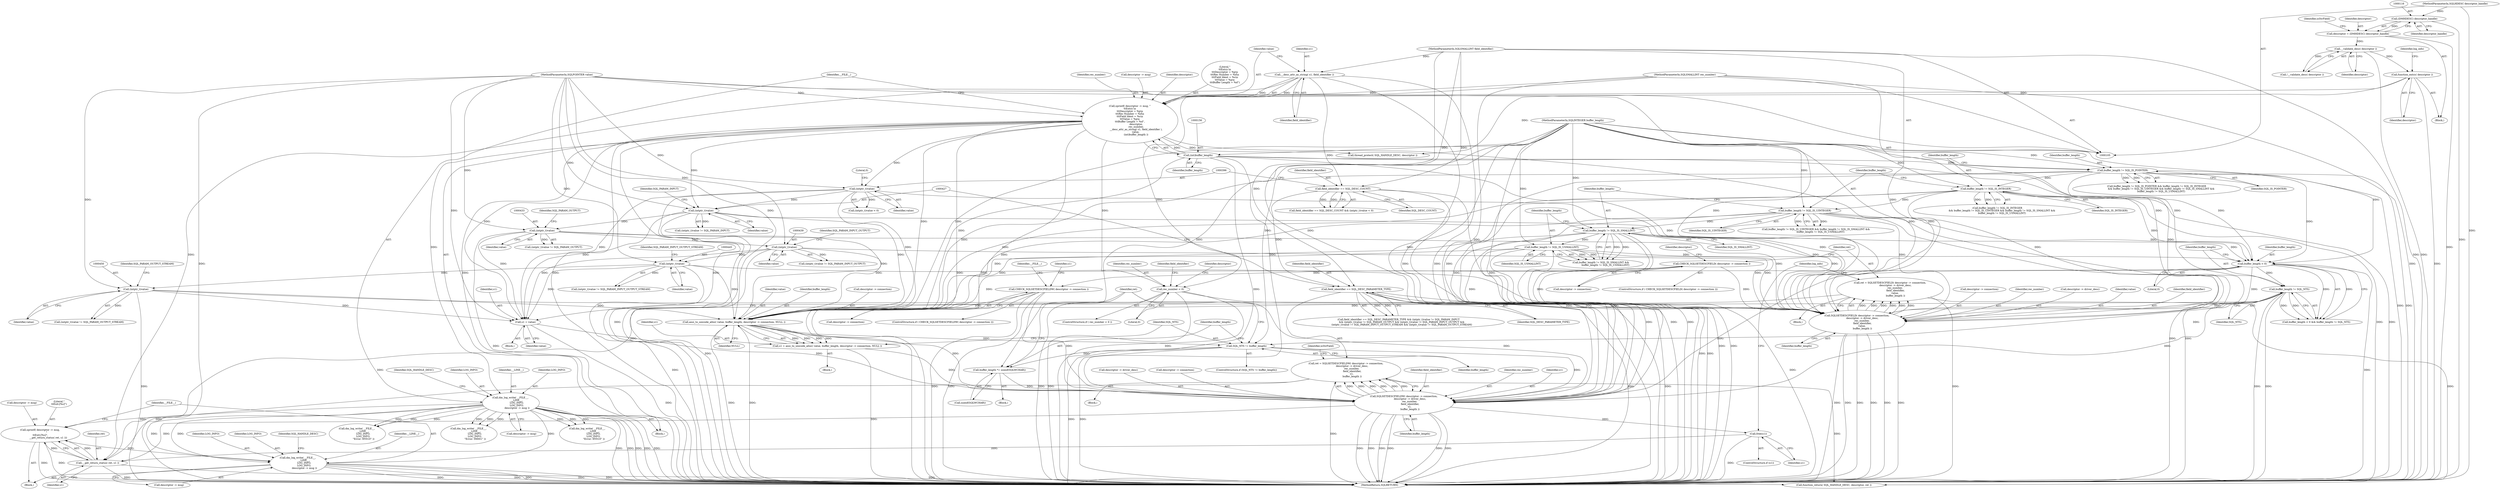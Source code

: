 digraph "0_unixODBC_45ef78e037f578b15fc58938a3a3251655e71d6f#diff-d52750c7ba4e594410438569d8e2963aL24@API" {
"1000589" [label="(Call,dm_log_write( __FILE__, \n                __LINE__, \n                LOG_INFO, \n                LOG_INFO, \n                descriptor -> msg ))"];
"1000158" [label="(Call,dm_log_write( __FILE__, \n                __LINE__, \n                LOG_INFO, \n                LOG_INFO, \n                descriptor -> msg ))"];
"1000144" [label="(Call,sprintf( descriptor -> msg, \"\n\t\tEntry:\\n\n\t\t\tDescriptor = %p\\n\n\t\t\tRec Number = %d\\n\n\t\t\tField Ident = %s\\n\n\t\t\tValue = %p\\n\n\t\t\tBuffer Length = %d\",\n                descriptor,\n                rec_number,\n                __desc_attr_as_string( s1, field_identifier ),\n                value, \n                (int)buffer_length ))"];
"1000137" [label="(Call,function_entry( descriptor ))"];
"1000126" [label="(Call,__validate_desc( descriptor ))"];
"1000113" [label="(Call,descriptor = (DMHDESC) descriptor_handle)"];
"1000115" [label="(Call,(DMHDESC) descriptor_handle)"];
"1000106" [label="(MethodParameterIn,SQLHDESC descriptor_handle)"];
"1000107" [label="(MethodParameterIn,SQLSMALLINT rec_number)"];
"1000151" [label="(Call,__desc_attr_as_string( s1, field_identifier ))"];
"1000108" [label="(MethodParameterIn,SQLSMALLINT field_identifier)"];
"1000109" [label="(MethodParameterIn,SQLPOINTER value)"];
"1000155" [label="(Call,(int)buffer_length)"];
"1000110" [label="(MethodParameterIn,SQLINTEGER buffer_length)"];
"1000581" [label="(Call,sprintf( descriptor -> msg, \n                \"\n\t\tExit:[%s]\",\n                    __get_return_status( ret, s1 )))"];
"1000586" [label="(Call,__get_return_status( ret, s1 ))"];
"1000529" [label="(Call,ret = SQLSETDESCFIELDW( descriptor -> connection,\n                descriptor -> driver_desc,\n                rec_number, \n                field_identifier,\n                s1, \n                buffer_length ))"];
"1000531" [label="(Call,SQLSETDESCFIELDW( descriptor -> connection,\n                descriptor -> driver_desc,\n                rec_number, \n                field_identifier,\n                s1, \n                buffer_length ))"];
"1000508" [label="(Call,ansi_to_unicode_alloc( value, buffer_length, descriptor -> connection, NULL ))"];
"1000426" [label="(Call,(intptr_t)value)"];
"1000395" [label="(Call,(intptr_t)value)"];
"1000438" [label="(Call,(intptr_t)value)"];
"1000432" [label="(Call,(intptr_t)value)"];
"1000444" [label="(Call,(intptr_t)value)"];
"1000449" [label="(Call,(intptr_t)value)"];
"1000356" [label="(Call,buffer_length != SQL_IS_USMALLINT)"];
"1000353" [label="(Call,buffer_length != SQL_IS_SMALLINT)"];
"1000349" [label="(Call,buffer_length != SQL_IS_UINTEGER)"];
"1000345" [label="(Call,buffer_length != SQL_IS_INTEGER)"];
"1000341" [label="(Call,buffer_length != SQL_IS_POINTER)"];
"1000363" [label="(Call,buffer_length < 0)"];
"1000366" [label="(Call,buffer_length != SQL_NTS)"];
"1000494" [label="(Call,CHECK_SQLSETDESCFIELDW( descriptor -> connection ))"];
"1000474" [label="(Call,CHECK_SQLSETDESCFIELD( descriptor -> connection ))"];
"1000262" [label="(Call,rec_number < 0)"];
"1000421" [label="(Call,field_identifier == SQL_DESC_PARAMETER_TYPE)"];
"1000391" [label="(Call,field_identifier == SQL_DESC_COUNT)"];
"1000506" [label="(Call,s1 = ansi_to_unicode_alloc( value, buffer_length, descriptor -> connection, NULL ))"];
"1000526" [label="(Call,s1 = value)"];
"1000516" [label="(Call,SQL_NTS != buffer_length)"];
"1000520" [label="(Call,buffer_length *= sizeof(SQLWCHAR))"];
"1000479" [label="(Call,ret = SQLSETDESCFIELD( descriptor -> connection,\n              descriptor -> driver_desc,\n              rec_number, \n              field_identifier,\n              value, \n              buffer_length ))"];
"1000481" [label="(Call,SQLSETDESCFIELD( descriptor -> connection,\n              descriptor -> driver_desc,\n              rec_number, \n              field_identifier,\n              value, \n              buffer_length ))"];
"1000547" [label="(Call,free(s1))"];
"1000592" [label="(Identifier,LOG_INFO)"];
"1000148" [label="(Literal,\"\n\t\tEntry:\\n\n\t\t\tDescriptor = %p\\n\n\t\t\tRec Number = %d\\n\n\t\t\tField Ident = %s\\n\n\t\t\tValue = %p\\n\n\t\t\tBuffer Length = %d\")"];
"1000351" [label="(Identifier,SQL_IS_UINTEGER)"];
"1000440" [label="(Identifier,value)"];
"1000429" [label="(Identifier,SQL_PARAM_INPUT)"];
"1000110" [label="(MethodParameterIn,SQLINTEGER buffer_length)"];
"1000155" [label="(Call,(int)buffer_length)"];
"1000345" [label="(Call,buffer_length != SQL_IS_INTEGER)"];
"1000593" [label="(Identifier,LOG_INFO)"];
"1000395" [label="(Call,(intptr_t)value)"];
"1000422" [label="(Identifier,field_identifier)"];
"1000346" [label="(Identifier,buffer_length)"];
"1000397" [label="(Identifier,value)"];
"1000108" [label="(MethodParameterIn,SQLSMALLINT field_identifier)"];
"1000543" [label="(Identifier,isStrField)"];
"1000509" [label="(Identifier,value)"];
"1000152" [label="(Identifier,s1)"];
"1000521" [label="(Identifier,buffer_length)"];
"1000354" [label="(Identifier,buffer_length)"];
"1000357" [label="(Identifier,buffer_length)"];
"1000161" [label="(Identifier,LOG_INFO)"];
"1000535" [label="(Call,descriptor -> driver_desc)"];
"1000602" [label="(MethodReturn,SQLRETURN)"];
"1000425" [label="(Call,(intptr_t)value != SQL_PARAM_INPUT)"];
"1000107" [label="(MethodParameterIn,SQLSMALLINT rec_number)"];
"1000478" [label="(Block,)"];
"1000363" [label="(Call,buffer_length < 0)"];
"1000525" [label="(Block,)"];
"1000392" [label="(Identifier,field_identifier)"];
"1000498" [label="(Block,)"];
"1000114" [label="(Identifier,descriptor)"];
"1000420" [label="(Call,field_identifier == SQL_DESC_PARAMETER_TYPE && (intptr_t)value != SQL_PARAM_INPUT\n        && (intptr_t)value != SQL_PARAM_OUTPUT && (intptr_t)value != SQL_PARAM_INPUT_OUTPUT &&\n        (intptr_t)value != SQL_PARAM_INPUT_OUTPUT_STREAM && (intptr_t)value != SQL_PARAM_OUTPUT_STREAM)"];
"1000350" [label="(Identifier,buffer_length)"];
"1000482" [label="(Call,descriptor -> connection)"];
"1000481" [label="(Call,SQLSETDESCFIELD( descriptor -> connection,\n              descriptor -> driver_desc,\n              rec_number, \n              field_identifier,\n              value, \n              buffer_length ))"];
"1000547" [label="(Call,free(s1))"];
"1000167" [label="(Identifier,SQL_HANDLE_DESC)"];
"1000157" [label="(Identifier,buffer_length)"];
"1000423" [label="(Identifier,SQL_DESC_PARAMETER_TYPE)"];
"1000532" [label="(Call,descriptor -> connection)"];
"1000488" [label="(Identifier,rec_number)"];
"1000539" [label="(Identifier,field_identifier)"];
"1000529" [label="(Call,ret = SQLSETDESCFIELDW( descriptor -> connection,\n                descriptor -> driver_desc,\n                rec_number, \n                field_identifier,\n                s1, \n                buffer_length ))"];
"1000154" [label="(Identifier,value)"];
"1000368" [label="(Identifier,SQL_NTS)"];
"1000447" [label="(Identifier,SQL_PARAM_INPUT_OUTPUT_STREAM)"];
"1000581" [label="(Call,sprintf( descriptor -> msg, \n                \"\n\t\tExit:[%s]\",\n                    __get_return_status( ret, s1 )))"];
"1000548" [label="(Identifier,s1)"];
"1000589" [label="(Call,dm_log_write( __FILE__, \n                __LINE__, \n                LOG_INFO, \n                LOG_INFO, \n                descriptor -> msg ))"];
"1000501" [label="(Identifier,s1)"];
"1000451" [label="(Identifier,value)"];
"1000441" [label="(Identifier,SQL_PARAM_INPUT_OUTPUT)"];
"1000390" [label="(Call,field_identifier == SQL_DESC_COUNT && (intptr_t)value < 0)"];
"1000236" [label="(Call,dm_log_write( __FILE__, \n                __LINE__, \n                LOG_INFO, \n                LOG_INFO, \n                \"Error: HY010\" ))"];
"1000526" [label="(Call,s1 = value)"];
"1000496" [label="(Identifier,descriptor)"];
"1000599" [label="(Identifier,SQL_HANDLE_DESC)"];
"1000527" [label="(Identifier,s1)"];
"1000367" [label="(Identifier,buffer_length)"];
"1000342" [label="(Identifier,buffer_length)"];
"1000491" [label="(Identifier,buffer_length)"];
"1000551" [label="(Call,dm_log_write( __FILE__, \n                __LINE__, \n                LOG_INFO, \n                LOG_INFO, \n                \"Error: IM001\" ))"];
"1000113" [label="(Call,descriptor = (DMHDESC) descriptor_handle)"];
"1000432" [label="(Call,(intptr_t)value)"];
"1000493" [label="(ControlStructure,if ( CHECK_SQLSETDESCFIELDW( descriptor -> connection )))"];
"1000366" [label="(Call,buffer_length != SQL_NTS)"];
"1000353" [label="(Call,buffer_length != SQL_IS_SMALLINT)"];
"1000510" [label="(Identifier,buffer_length)"];
"1000162" [label="(Identifier,LOG_INFO)"];
"1000437" [label="(Call,(intptr_t)value != SQL_PARAM_INPUT_OUTPUT)"];
"1000517" [label="(Identifier,SQL_NTS)"];
"1000578" [label="(Identifier,log_info)"];
"1000444" [label="(Call,(intptr_t)value)"];
"1000590" [label="(Identifier,__FILE__)"];
"1000348" [label="(Call,buffer_length != SQL_IS_UINTEGER && buffer_length != SQL_IS_SMALLINT &&\n            buffer_length != SQL_IS_USMALLINT)"];
"1000358" [label="(Identifier,SQL_IS_USMALLINT)"];
"1000153" [label="(Identifier,field_identifier)"];
"1000494" [label="(Call,CHECK_SQLSETDESCFIELDW( descriptor -> connection ))"];
"1000150" [label="(Identifier,rec_number)"];
"1000160" [label="(Identifier,__LINE__)"];
"1000352" [label="(Call,buffer_length != SQL_IS_SMALLINT &&\n            buffer_length != SQL_IS_USMALLINT)"];
"1000341" [label="(Call,buffer_length != SQL_IS_POINTER)"];
"1000393" [label="(Identifier,SQL_DESC_COUNT)"];
"1000431" [label="(Call,(intptr_t)value != SQL_PARAM_OUTPUT)"];
"1000585" [label="(Literal,\"\n\t\tExit:[%s]\")"];
"1000474" [label="(Call,CHECK_SQLSETDESCFIELD( descriptor -> connection ))"];
"1000344" [label="(Call,buffer_length != SQL_IS_INTEGER\n            && buffer_length != SQL_IS_UINTEGER && buffer_length != SQL_IS_SMALLINT &&\n            buffer_length != SQL_IS_USMALLINT)"];
"1000479" [label="(Call,ret = SQLSETDESCFIELD( descriptor -> connection,\n              descriptor -> driver_desc,\n              rec_number, \n              field_identifier,\n              value, \n              buffer_length ))"];
"1000443" [label="(Call,(intptr_t)value != SQL_PARAM_INPUT_OUTPUT_STREAM)"];
"1000552" [label="(Identifier,__FILE__)"];
"1000362" [label="(Call,buffer_length < 0 && buffer_length != SQL_NTS)"];
"1000446" [label="(Identifier,value)"];
"1000122" [label="(Identifier,isStrField)"];
"1000506" [label="(Call,s1 = ansi_to_unicode_alloc( value, buffer_length, descriptor -> connection, NULL ))"];
"1000515" [label="(ControlStructure,if (SQL_NTS != buffer_length))"];
"1000508" [label="(Call,ansi_to_unicode_alloc( value, buffer_length, descriptor -> connection, NULL ))"];
"1000485" [label="(Call,descriptor -> driver_desc)"];
"1000520" [label="(Call,buffer_length *= sizeof(SQLWCHAR))"];
"1000518" [label="(Identifier,buffer_length)"];
"1000159" [label="(Identifier,__FILE__)"];
"1000541" [label="(Identifier,buffer_length)"];
"1000145" [label="(Call,descriptor -> msg)"];
"1000262" [label="(Call,rec_number < 0)"];
"1000125" [label="(Call,!__validate_desc( descriptor ))"];
"1000449" [label="(Call,(intptr_t)value)"];
"1000137" [label="(Call,function_entry( descriptor ))"];
"1000356" [label="(Call,buffer_length != SQL_IS_USMALLINT)"];
"1000530" [label="(Identifier,ret)"];
"1000127" [label="(Identifier,descriptor)"];
"1000115" [label="(Call,(DMHDESC) descriptor_handle)"];
"1000507" [label="(Identifier,s1)"];
"1000586" [label="(Call,__get_return_status( ret, s1 ))"];
"1000343" [label="(Identifier,SQL_IS_POINTER)"];
"1000495" [label="(Call,descriptor -> connection)"];
"1000286" [label="(Identifier,field_identifier)"];
"1000158" [label="(Call,dm_log_write( __FILE__, \n                __LINE__, \n                LOG_INFO, \n                LOG_INFO, \n                descriptor -> msg ))"];
"1000349" [label="(Call,buffer_length != SQL_IS_UINTEGER)"];
"1000580" [label="(Block,)"];
"1000347" [label="(Identifier,SQL_IS_INTEGER)"];
"1000490" [label="(Identifier,value)"];
"1000391" [label="(Call,field_identifier == SQL_DESC_COUNT)"];
"1000126" [label="(Call,__validate_desc( descriptor ))"];
"1000519" [label="(Block,)"];
"1000421" [label="(Call,field_identifier == SQL_DESC_PARAMETER_TYPE)"];
"1000531" [label="(Call,SQLSETDESCFIELDW( descriptor -> connection,\n                descriptor -> driver_desc,\n                rec_number, \n                field_identifier,\n                s1, \n                buffer_length ))"];
"1000598" [label="(Call,function_return( SQL_HANDLE_DESC, descriptor, ret ))"];
"1000434" [label="(Identifier,value)"];
"1000269" [label="(Identifier,descriptor)"];
"1000448" [label="(Call,(intptr_t)value != SQL_PARAM_OUTPUT_STREAM)"];
"1000138" [label="(Identifier,descriptor)"];
"1000438" [label="(Call,(intptr_t)value)"];
"1000587" [label="(Identifier,ret)"];
"1000261" [label="(ControlStructure,if ( rec_number < 0 ))"];
"1000340" [label="(Call,buffer_length != SQL_IS_POINTER && buffer_length != SQL_IS_INTEGER\n            && buffer_length != SQL_IS_UINTEGER && buffer_length != SQL_IS_SMALLINT &&\n            buffer_length != SQL_IS_USMALLINT)"];
"1000528" [label="(Identifier,value)"];
"1000516" [label="(Call,SQL_NTS != buffer_length)"];
"1000117" [label="(Identifier,descriptor_handle)"];
"1000163" [label="(Call,descriptor -> msg)"];
"1000149" [label="(Identifier,descriptor)"];
"1000109" [label="(MethodParameterIn,SQLPOINTER value)"];
"1000365" [label="(Literal,0)"];
"1000489" [label="(Identifier,field_identifier)"];
"1000426" [label="(Call,(intptr_t)value)"];
"1000394" [label="(Call,(intptr_t)value < 0)"];
"1000475" [label="(Call,descriptor -> connection)"];
"1000588" [label="(Identifier,s1)"];
"1000364" [label="(Identifier,buffer_length)"];
"1000398" [label="(Literal,0)"];
"1000522" [label="(Call,sizeof(SQLWCHAR))"];
"1000166" [label="(Call,thread_protect( SQL_HANDLE_DESC, descriptor ))"];
"1000538" [label="(Identifier,rec_number)"];
"1000355" [label="(Identifier,SQL_IS_SMALLINT)"];
"1000178" [label="(Call,dm_log_write( __FILE__, \n                __LINE__, \n                LOG_INFO, \n                LOG_INFO, \n                \"Error: HY010\" ))"];
"1000514" [label="(Identifier,NULL)"];
"1000545" [label="(ControlStructure,if (s1))"];
"1000151" [label="(Call,__desc_attr_as_string( s1, field_identifier ))"];
"1000435" [label="(Identifier,SQL_PARAM_OUTPUT)"];
"1000594" [label="(Call,descriptor -> msg)"];
"1000473" [label="(ControlStructure,if ( CHECK_SQLSETDESCFIELD( descriptor -> connection )))"];
"1000144" [label="(Call,sprintf( descriptor -> msg, \"\n\t\tEntry:\\n\n\t\t\tDescriptor = %p\\n\n\t\t\tRec Number = %d\\n\n\t\t\tField Ident = %s\\n\n\t\t\tValue = %p\\n\n\t\t\tBuffer Length = %d\",\n                descriptor,\n                rec_number,\n                __desc_attr_as_string( s1, field_identifier ),\n                value, \n                (int)buffer_length ))"];
"1000591" [label="(Identifier,__LINE__)"];
"1000143" [label="(Block,)"];
"1000264" [label="(Literal,0)"];
"1000428" [label="(Identifier,value)"];
"1000540" [label="(Identifier,s1)"];
"1000141" [label="(Identifier,log_info)"];
"1000505" [label="(Block,)"];
"1000106" [label="(MethodParameterIn,SQLHDESC descriptor_handle)"];
"1000480" [label="(Identifier,ret)"];
"1000263" [label="(Identifier,rec_number)"];
"1000511" [label="(Call,descriptor -> connection)"];
"1000111" [label="(Block,)"];
"1000452" [label="(Identifier,SQL_PARAM_OUTPUT_STREAM)"];
"1000582" [label="(Call,descriptor -> msg)"];
"1000589" -> "1000580"  [label="AST: "];
"1000589" -> "1000594"  [label="CFG: "];
"1000590" -> "1000589"  [label="AST: "];
"1000591" -> "1000589"  [label="AST: "];
"1000592" -> "1000589"  [label="AST: "];
"1000593" -> "1000589"  [label="AST: "];
"1000594" -> "1000589"  [label="AST: "];
"1000599" -> "1000589"  [label="CFG: "];
"1000589" -> "1000602"  [label="DDG: "];
"1000589" -> "1000602"  [label="DDG: "];
"1000589" -> "1000602"  [label="DDG: "];
"1000589" -> "1000602"  [label="DDG: "];
"1000589" -> "1000602"  [label="DDG: "];
"1000158" -> "1000589"  [label="DDG: "];
"1000158" -> "1000589"  [label="DDG: "];
"1000158" -> "1000589"  [label="DDG: "];
"1000581" -> "1000589"  [label="DDG: "];
"1000158" -> "1000143"  [label="AST: "];
"1000158" -> "1000163"  [label="CFG: "];
"1000159" -> "1000158"  [label="AST: "];
"1000160" -> "1000158"  [label="AST: "];
"1000161" -> "1000158"  [label="AST: "];
"1000162" -> "1000158"  [label="AST: "];
"1000163" -> "1000158"  [label="AST: "];
"1000167" -> "1000158"  [label="CFG: "];
"1000158" -> "1000602"  [label="DDG: "];
"1000158" -> "1000602"  [label="DDG: "];
"1000158" -> "1000602"  [label="DDG: "];
"1000158" -> "1000602"  [label="DDG: "];
"1000158" -> "1000602"  [label="DDG: "];
"1000144" -> "1000158"  [label="DDG: "];
"1000158" -> "1000178"  [label="DDG: "];
"1000158" -> "1000178"  [label="DDG: "];
"1000158" -> "1000178"  [label="DDG: "];
"1000158" -> "1000236"  [label="DDG: "];
"1000158" -> "1000236"  [label="DDG: "];
"1000158" -> "1000236"  [label="DDG: "];
"1000158" -> "1000551"  [label="DDG: "];
"1000158" -> "1000551"  [label="DDG: "];
"1000158" -> "1000551"  [label="DDG: "];
"1000158" -> "1000581"  [label="DDG: "];
"1000144" -> "1000143"  [label="AST: "];
"1000144" -> "1000155"  [label="CFG: "];
"1000145" -> "1000144"  [label="AST: "];
"1000148" -> "1000144"  [label="AST: "];
"1000149" -> "1000144"  [label="AST: "];
"1000150" -> "1000144"  [label="AST: "];
"1000151" -> "1000144"  [label="AST: "];
"1000154" -> "1000144"  [label="AST: "];
"1000155" -> "1000144"  [label="AST: "];
"1000159" -> "1000144"  [label="CFG: "];
"1000144" -> "1000602"  [label="DDG: "];
"1000144" -> "1000602"  [label="DDG: "];
"1000144" -> "1000602"  [label="DDG: "];
"1000144" -> "1000602"  [label="DDG: "];
"1000144" -> "1000602"  [label="DDG: "];
"1000137" -> "1000144"  [label="DDG: "];
"1000107" -> "1000144"  [label="DDG: "];
"1000151" -> "1000144"  [label="DDG: "];
"1000151" -> "1000144"  [label="DDG: "];
"1000109" -> "1000144"  [label="DDG: "];
"1000155" -> "1000144"  [label="DDG: "];
"1000144" -> "1000166"  [label="DDG: "];
"1000144" -> "1000262"  [label="DDG: "];
"1000144" -> "1000395"  [label="DDG: "];
"1000144" -> "1000426"  [label="DDG: "];
"1000144" -> "1000481"  [label="DDG: "];
"1000144" -> "1000508"  [label="DDG: "];
"1000144" -> "1000526"  [label="DDG: "];
"1000137" -> "1000111"  [label="AST: "];
"1000137" -> "1000138"  [label="CFG: "];
"1000138" -> "1000137"  [label="AST: "];
"1000141" -> "1000137"  [label="CFG: "];
"1000137" -> "1000602"  [label="DDG: "];
"1000126" -> "1000137"  [label="DDG: "];
"1000137" -> "1000166"  [label="DDG: "];
"1000126" -> "1000125"  [label="AST: "];
"1000126" -> "1000127"  [label="CFG: "];
"1000127" -> "1000126"  [label="AST: "];
"1000125" -> "1000126"  [label="CFG: "];
"1000126" -> "1000602"  [label="DDG: "];
"1000126" -> "1000125"  [label="DDG: "];
"1000113" -> "1000126"  [label="DDG: "];
"1000113" -> "1000111"  [label="AST: "];
"1000113" -> "1000115"  [label="CFG: "];
"1000114" -> "1000113"  [label="AST: "];
"1000115" -> "1000113"  [label="AST: "];
"1000122" -> "1000113"  [label="CFG: "];
"1000113" -> "1000602"  [label="DDG: "];
"1000115" -> "1000113"  [label="DDG: "];
"1000115" -> "1000117"  [label="CFG: "];
"1000116" -> "1000115"  [label="AST: "];
"1000117" -> "1000115"  [label="AST: "];
"1000115" -> "1000602"  [label="DDG: "];
"1000106" -> "1000115"  [label="DDG: "];
"1000106" -> "1000105"  [label="AST: "];
"1000106" -> "1000602"  [label="DDG: "];
"1000107" -> "1000105"  [label="AST: "];
"1000107" -> "1000602"  [label="DDG: "];
"1000107" -> "1000262"  [label="DDG: "];
"1000107" -> "1000481"  [label="DDG: "];
"1000107" -> "1000531"  [label="DDG: "];
"1000151" -> "1000153"  [label="CFG: "];
"1000152" -> "1000151"  [label="AST: "];
"1000153" -> "1000151"  [label="AST: "];
"1000154" -> "1000151"  [label="CFG: "];
"1000151" -> "1000602"  [label="DDG: "];
"1000151" -> "1000602"  [label="DDG: "];
"1000108" -> "1000151"  [label="DDG: "];
"1000151" -> "1000391"  [label="DDG: "];
"1000151" -> "1000586"  [label="DDG: "];
"1000108" -> "1000105"  [label="AST: "];
"1000108" -> "1000602"  [label="DDG: "];
"1000108" -> "1000391"  [label="DDG: "];
"1000108" -> "1000421"  [label="DDG: "];
"1000108" -> "1000481"  [label="DDG: "];
"1000108" -> "1000531"  [label="DDG: "];
"1000109" -> "1000105"  [label="AST: "];
"1000109" -> "1000602"  [label="DDG: "];
"1000109" -> "1000395"  [label="DDG: "];
"1000109" -> "1000426"  [label="DDG: "];
"1000109" -> "1000432"  [label="DDG: "];
"1000109" -> "1000438"  [label="DDG: "];
"1000109" -> "1000444"  [label="DDG: "];
"1000109" -> "1000449"  [label="DDG: "];
"1000109" -> "1000481"  [label="DDG: "];
"1000109" -> "1000508"  [label="DDG: "];
"1000109" -> "1000526"  [label="DDG: "];
"1000155" -> "1000157"  [label="CFG: "];
"1000156" -> "1000155"  [label="AST: "];
"1000157" -> "1000155"  [label="AST: "];
"1000155" -> "1000602"  [label="DDG: "];
"1000110" -> "1000155"  [label="DDG: "];
"1000155" -> "1000341"  [label="DDG: "];
"1000155" -> "1000363"  [label="DDG: "];
"1000155" -> "1000481"  [label="DDG: "];
"1000155" -> "1000508"  [label="DDG: "];
"1000155" -> "1000531"  [label="DDG: "];
"1000110" -> "1000105"  [label="AST: "];
"1000110" -> "1000602"  [label="DDG: "];
"1000110" -> "1000341"  [label="DDG: "];
"1000110" -> "1000345"  [label="DDG: "];
"1000110" -> "1000349"  [label="DDG: "];
"1000110" -> "1000353"  [label="DDG: "];
"1000110" -> "1000356"  [label="DDG: "];
"1000110" -> "1000363"  [label="DDG: "];
"1000110" -> "1000366"  [label="DDG: "];
"1000110" -> "1000481"  [label="DDG: "];
"1000110" -> "1000508"  [label="DDG: "];
"1000110" -> "1000516"  [label="DDG: "];
"1000110" -> "1000520"  [label="DDG: "];
"1000110" -> "1000531"  [label="DDG: "];
"1000581" -> "1000580"  [label="AST: "];
"1000581" -> "1000586"  [label="CFG: "];
"1000582" -> "1000581"  [label="AST: "];
"1000585" -> "1000581"  [label="AST: "];
"1000586" -> "1000581"  [label="AST: "];
"1000590" -> "1000581"  [label="CFG: "];
"1000581" -> "1000602"  [label="DDG: "];
"1000581" -> "1000602"  [label="DDG: "];
"1000586" -> "1000581"  [label="DDG: "];
"1000586" -> "1000581"  [label="DDG: "];
"1000586" -> "1000588"  [label="CFG: "];
"1000587" -> "1000586"  [label="AST: "];
"1000588" -> "1000586"  [label="AST: "];
"1000586" -> "1000602"  [label="DDG: "];
"1000529" -> "1000586"  [label="DDG: "];
"1000479" -> "1000586"  [label="DDG: "];
"1000531" -> "1000586"  [label="DDG: "];
"1000547" -> "1000586"  [label="DDG: "];
"1000586" -> "1000598"  [label="DDG: "];
"1000529" -> "1000498"  [label="AST: "];
"1000529" -> "1000531"  [label="CFG: "];
"1000530" -> "1000529"  [label="AST: "];
"1000531" -> "1000529"  [label="AST: "];
"1000543" -> "1000529"  [label="CFG: "];
"1000529" -> "1000602"  [label="DDG: "];
"1000531" -> "1000529"  [label="DDG: "];
"1000531" -> "1000529"  [label="DDG: "];
"1000531" -> "1000529"  [label="DDG: "];
"1000531" -> "1000529"  [label="DDG: "];
"1000531" -> "1000529"  [label="DDG: "];
"1000531" -> "1000529"  [label="DDG: "];
"1000529" -> "1000598"  [label="DDG: "];
"1000531" -> "1000541"  [label="CFG: "];
"1000532" -> "1000531"  [label="AST: "];
"1000535" -> "1000531"  [label="AST: "];
"1000538" -> "1000531"  [label="AST: "];
"1000539" -> "1000531"  [label="AST: "];
"1000540" -> "1000531"  [label="AST: "];
"1000541" -> "1000531"  [label="AST: "];
"1000531" -> "1000602"  [label="DDG: "];
"1000531" -> "1000602"  [label="DDG: "];
"1000531" -> "1000602"  [label="DDG: "];
"1000531" -> "1000602"  [label="DDG: "];
"1000531" -> "1000602"  [label="DDG: "];
"1000531" -> "1000602"  [label="DDG: "];
"1000508" -> "1000531"  [label="DDG: "];
"1000494" -> "1000531"  [label="DDG: "];
"1000262" -> "1000531"  [label="DDG: "];
"1000421" -> "1000531"  [label="DDG: "];
"1000506" -> "1000531"  [label="DDG: "];
"1000526" -> "1000531"  [label="DDG: "];
"1000356" -> "1000531"  [label="DDG: "];
"1000516" -> "1000531"  [label="DDG: "];
"1000363" -> "1000531"  [label="DDG: "];
"1000341" -> "1000531"  [label="DDG: "];
"1000366" -> "1000531"  [label="DDG: "];
"1000349" -> "1000531"  [label="DDG: "];
"1000520" -> "1000531"  [label="DDG: "];
"1000353" -> "1000531"  [label="DDG: "];
"1000345" -> "1000531"  [label="DDG: "];
"1000531" -> "1000547"  [label="DDG: "];
"1000508" -> "1000506"  [label="AST: "];
"1000508" -> "1000514"  [label="CFG: "];
"1000509" -> "1000508"  [label="AST: "];
"1000510" -> "1000508"  [label="AST: "];
"1000511" -> "1000508"  [label="AST: "];
"1000514" -> "1000508"  [label="AST: "];
"1000506" -> "1000508"  [label="CFG: "];
"1000508" -> "1000602"  [label="DDG: "];
"1000508" -> "1000602"  [label="DDG: "];
"1000508" -> "1000506"  [label="DDG: "];
"1000508" -> "1000506"  [label="DDG: "];
"1000508" -> "1000506"  [label="DDG: "];
"1000508" -> "1000506"  [label="DDG: "];
"1000426" -> "1000508"  [label="DDG: "];
"1000395" -> "1000508"  [label="DDG: "];
"1000438" -> "1000508"  [label="DDG: "];
"1000432" -> "1000508"  [label="DDG: "];
"1000444" -> "1000508"  [label="DDG: "];
"1000449" -> "1000508"  [label="DDG: "];
"1000356" -> "1000508"  [label="DDG: "];
"1000349" -> "1000508"  [label="DDG: "];
"1000363" -> "1000508"  [label="DDG: "];
"1000341" -> "1000508"  [label="DDG: "];
"1000366" -> "1000508"  [label="DDG: "];
"1000353" -> "1000508"  [label="DDG: "];
"1000345" -> "1000508"  [label="DDG: "];
"1000494" -> "1000508"  [label="DDG: "];
"1000508" -> "1000516"  [label="DDG: "];
"1000426" -> "1000425"  [label="AST: "];
"1000426" -> "1000428"  [label="CFG: "];
"1000427" -> "1000426"  [label="AST: "];
"1000428" -> "1000426"  [label="AST: "];
"1000429" -> "1000426"  [label="CFG: "];
"1000426" -> "1000602"  [label="DDG: "];
"1000426" -> "1000425"  [label="DDG: "];
"1000395" -> "1000426"  [label="DDG: "];
"1000426" -> "1000432"  [label="DDG: "];
"1000426" -> "1000481"  [label="DDG: "];
"1000426" -> "1000526"  [label="DDG: "];
"1000395" -> "1000394"  [label="AST: "];
"1000395" -> "1000397"  [label="CFG: "];
"1000396" -> "1000395"  [label="AST: "];
"1000397" -> "1000395"  [label="AST: "];
"1000398" -> "1000395"  [label="CFG: "];
"1000395" -> "1000602"  [label="DDG: "];
"1000395" -> "1000394"  [label="DDG: "];
"1000395" -> "1000481"  [label="DDG: "];
"1000395" -> "1000526"  [label="DDG: "];
"1000438" -> "1000437"  [label="AST: "];
"1000438" -> "1000440"  [label="CFG: "];
"1000439" -> "1000438"  [label="AST: "];
"1000440" -> "1000438"  [label="AST: "];
"1000441" -> "1000438"  [label="CFG: "];
"1000438" -> "1000602"  [label="DDG: "];
"1000438" -> "1000437"  [label="DDG: "];
"1000432" -> "1000438"  [label="DDG: "];
"1000438" -> "1000444"  [label="DDG: "];
"1000438" -> "1000481"  [label="DDG: "];
"1000438" -> "1000526"  [label="DDG: "];
"1000432" -> "1000431"  [label="AST: "];
"1000432" -> "1000434"  [label="CFG: "];
"1000433" -> "1000432"  [label="AST: "];
"1000434" -> "1000432"  [label="AST: "];
"1000435" -> "1000432"  [label="CFG: "];
"1000432" -> "1000602"  [label="DDG: "];
"1000432" -> "1000431"  [label="DDG: "];
"1000432" -> "1000481"  [label="DDG: "];
"1000432" -> "1000526"  [label="DDG: "];
"1000444" -> "1000443"  [label="AST: "];
"1000444" -> "1000446"  [label="CFG: "];
"1000445" -> "1000444"  [label="AST: "];
"1000446" -> "1000444"  [label="AST: "];
"1000447" -> "1000444"  [label="CFG: "];
"1000444" -> "1000602"  [label="DDG: "];
"1000444" -> "1000443"  [label="DDG: "];
"1000444" -> "1000449"  [label="DDG: "];
"1000444" -> "1000481"  [label="DDG: "];
"1000444" -> "1000526"  [label="DDG: "];
"1000449" -> "1000448"  [label="AST: "];
"1000449" -> "1000451"  [label="CFG: "];
"1000450" -> "1000449"  [label="AST: "];
"1000451" -> "1000449"  [label="AST: "];
"1000452" -> "1000449"  [label="CFG: "];
"1000449" -> "1000602"  [label="DDG: "];
"1000449" -> "1000448"  [label="DDG: "];
"1000449" -> "1000481"  [label="DDG: "];
"1000449" -> "1000526"  [label="DDG: "];
"1000356" -> "1000352"  [label="AST: "];
"1000356" -> "1000358"  [label="CFG: "];
"1000357" -> "1000356"  [label="AST: "];
"1000358" -> "1000356"  [label="AST: "];
"1000352" -> "1000356"  [label="CFG: "];
"1000356" -> "1000602"  [label="DDG: "];
"1000356" -> "1000602"  [label="DDG: "];
"1000356" -> "1000352"  [label="DDG: "];
"1000356" -> "1000352"  [label="DDG: "];
"1000353" -> "1000356"  [label="DDG: "];
"1000356" -> "1000363"  [label="DDG: "];
"1000356" -> "1000481"  [label="DDG: "];
"1000353" -> "1000352"  [label="AST: "];
"1000353" -> "1000355"  [label="CFG: "];
"1000354" -> "1000353"  [label="AST: "];
"1000355" -> "1000353"  [label="AST: "];
"1000357" -> "1000353"  [label="CFG: "];
"1000352" -> "1000353"  [label="CFG: "];
"1000353" -> "1000602"  [label="DDG: "];
"1000353" -> "1000602"  [label="DDG: "];
"1000353" -> "1000352"  [label="DDG: "];
"1000353" -> "1000352"  [label="DDG: "];
"1000349" -> "1000353"  [label="DDG: "];
"1000353" -> "1000363"  [label="DDG: "];
"1000353" -> "1000481"  [label="DDG: "];
"1000349" -> "1000348"  [label="AST: "];
"1000349" -> "1000351"  [label="CFG: "];
"1000350" -> "1000349"  [label="AST: "];
"1000351" -> "1000349"  [label="AST: "];
"1000354" -> "1000349"  [label="CFG: "];
"1000348" -> "1000349"  [label="CFG: "];
"1000349" -> "1000602"  [label="DDG: "];
"1000349" -> "1000602"  [label="DDG: "];
"1000349" -> "1000348"  [label="DDG: "];
"1000349" -> "1000348"  [label="DDG: "];
"1000345" -> "1000349"  [label="DDG: "];
"1000349" -> "1000363"  [label="DDG: "];
"1000349" -> "1000481"  [label="DDG: "];
"1000345" -> "1000344"  [label="AST: "];
"1000345" -> "1000347"  [label="CFG: "];
"1000346" -> "1000345"  [label="AST: "];
"1000347" -> "1000345"  [label="AST: "];
"1000350" -> "1000345"  [label="CFG: "];
"1000344" -> "1000345"  [label="CFG: "];
"1000345" -> "1000602"  [label="DDG: "];
"1000345" -> "1000602"  [label="DDG: "];
"1000345" -> "1000344"  [label="DDG: "];
"1000345" -> "1000344"  [label="DDG: "];
"1000341" -> "1000345"  [label="DDG: "];
"1000345" -> "1000363"  [label="DDG: "];
"1000345" -> "1000481"  [label="DDG: "];
"1000341" -> "1000340"  [label="AST: "];
"1000341" -> "1000343"  [label="CFG: "];
"1000342" -> "1000341"  [label="AST: "];
"1000343" -> "1000341"  [label="AST: "];
"1000346" -> "1000341"  [label="CFG: "];
"1000340" -> "1000341"  [label="CFG: "];
"1000341" -> "1000602"  [label="DDG: "];
"1000341" -> "1000602"  [label="DDG: "];
"1000341" -> "1000340"  [label="DDG: "];
"1000341" -> "1000340"  [label="DDG: "];
"1000341" -> "1000363"  [label="DDG: "];
"1000341" -> "1000481"  [label="DDG: "];
"1000363" -> "1000362"  [label="AST: "];
"1000363" -> "1000365"  [label="CFG: "];
"1000364" -> "1000363"  [label="AST: "];
"1000365" -> "1000363"  [label="AST: "];
"1000367" -> "1000363"  [label="CFG: "];
"1000362" -> "1000363"  [label="CFG: "];
"1000363" -> "1000602"  [label="DDG: "];
"1000363" -> "1000362"  [label="DDG: "];
"1000363" -> "1000362"  [label="DDG: "];
"1000363" -> "1000366"  [label="DDG: "];
"1000363" -> "1000481"  [label="DDG: "];
"1000366" -> "1000362"  [label="AST: "];
"1000366" -> "1000368"  [label="CFG: "];
"1000367" -> "1000366"  [label="AST: "];
"1000368" -> "1000366"  [label="AST: "];
"1000362" -> "1000366"  [label="CFG: "];
"1000366" -> "1000602"  [label="DDG: "];
"1000366" -> "1000602"  [label="DDG: "];
"1000366" -> "1000362"  [label="DDG: "];
"1000366" -> "1000362"  [label="DDG: "];
"1000366" -> "1000481"  [label="DDG: "];
"1000366" -> "1000516"  [label="DDG: "];
"1000494" -> "1000493"  [label="AST: "];
"1000494" -> "1000495"  [label="CFG: "];
"1000495" -> "1000494"  [label="AST: "];
"1000501" -> "1000494"  [label="CFG: "];
"1000552" -> "1000494"  [label="CFG: "];
"1000494" -> "1000602"  [label="DDG: "];
"1000494" -> "1000602"  [label="DDG: "];
"1000474" -> "1000494"  [label="DDG: "];
"1000474" -> "1000473"  [label="AST: "];
"1000474" -> "1000475"  [label="CFG: "];
"1000475" -> "1000474"  [label="AST: "];
"1000480" -> "1000474"  [label="CFG: "];
"1000496" -> "1000474"  [label="CFG: "];
"1000474" -> "1000602"  [label="DDG: "];
"1000474" -> "1000481"  [label="DDG: "];
"1000262" -> "1000261"  [label="AST: "];
"1000262" -> "1000264"  [label="CFG: "];
"1000263" -> "1000262"  [label="AST: "];
"1000264" -> "1000262"  [label="AST: "];
"1000269" -> "1000262"  [label="CFG: "];
"1000286" -> "1000262"  [label="CFG: "];
"1000262" -> "1000602"  [label="DDG: "];
"1000262" -> "1000602"  [label="DDG: "];
"1000262" -> "1000481"  [label="DDG: "];
"1000421" -> "1000420"  [label="AST: "];
"1000421" -> "1000423"  [label="CFG: "];
"1000422" -> "1000421"  [label="AST: "];
"1000423" -> "1000421"  [label="AST: "];
"1000427" -> "1000421"  [label="CFG: "];
"1000420" -> "1000421"  [label="CFG: "];
"1000421" -> "1000602"  [label="DDG: "];
"1000421" -> "1000602"  [label="DDG: "];
"1000421" -> "1000420"  [label="DDG: "];
"1000421" -> "1000420"  [label="DDG: "];
"1000391" -> "1000421"  [label="DDG: "];
"1000421" -> "1000481"  [label="DDG: "];
"1000391" -> "1000390"  [label="AST: "];
"1000391" -> "1000393"  [label="CFG: "];
"1000392" -> "1000391"  [label="AST: "];
"1000393" -> "1000391"  [label="AST: "];
"1000396" -> "1000391"  [label="CFG: "];
"1000390" -> "1000391"  [label="CFG: "];
"1000391" -> "1000602"  [label="DDG: "];
"1000391" -> "1000602"  [label="DDG: "];
"1000391" -> "1000390"  [label="DDG: "];
"1000391" -> "1000390"  [label="DDG: "];
"1000506" -> "1000505"  [label="AST: "];
"1000507" -> "1000506"  [label="AST: "];
"1000517" -> "1000506"  [label="CFG: "];
"1000506" -> "1000602"  [label="DDG: "];
"1000526" -> "1000525"  [label="AST: "];
"1000526" -> "1000528"  [label="CFG: "];
"1000527" -> "1000526"  [label="AST: "];
"1000528" -> "1000526"  [label="AST: "];
"1000530" -> "1000526"  [label="CFG: "];
"1000526" -> "1000602"  [label="DDG: "];
"1000516" -> "1000515"  [label="AST: "];
"1000516" -> "1000518"  [label="CFG: "];
"1000517" -> "1000516"  [label="AST: "];
"1000518" -> "1000516"  [label="AST: "];
"1000521" -> "1000516"  [label="CFG: "];
"1000530" -> "1000516"  [label="CFG: "];
"1000516" -> "1000602"  [label="DDG: "];
"1000516" -> "1000602"  [label="DDG: "];
"1000516" -> "1000520"  [label="DDG: "];
"1000520" -> "1000519"  [label="AST: "];
"1000520" -> "1000522"  [label="CFG: "];
"1000521" -> "1000520"  [label="AST: "];
"1000522" -> "1000520"  [label="AST: "];
"1000530" -> "1000520"  [label="CFG: "];
"1000479" -> "1000478"  [label="AST: "];
"1000479" -> "1000481"  [label="CFG: "];
"1000480" -> "1000479"  [label="AST: "];
"1000481" -> "1000479"  [label="AST: "];
"1000578" -> "1000479"  [label="CFG: "];
"1000479" -> "1000602"  [label="DDG: "];
"1000481" -> "1000479"  [label="DDG: "];
"1000481" -> "1000479"  [label="DDG: "];
"1000481" -> "1000479"  [label="DDG: "];
"1000481" -> "1000479"  [label="DDG: "];
"1000481" -> "1000479"  [label="DDG: "];
"1000481" -> "1000479"  [label="DDG: "];
"1000479" -> "1000598"  [label="DDG: "];
"1000481" -> "1000491"  [label="CFG: "];
"1000482" -> "1000481"  [label="AST: "];
"1000485" -> "1000481"  [label="AST: "];
"1000488" -> "1000481"  [label="AST: "];
"1000489" -> "1000481"  [label="AST: "];
"1000490" -> "1000481"  [label="AST: "];
"1000491" -> "1000481"  [label="AST: "];
"1000481" -> "1000602"  [label="DDG: "];
"1000481" -> "1000602"  [label="DDG: "];
"1000481" -> "1000602"  [label="DDG: "];
"1000481" -> "1000602"  [label="DDG: "];
"1000481" -> "1000602"  [label="DDG: "];
"1000481" -> "1000602"  [label="DDG: "];
"1000547" -> "1000545"  [label="AST: "];
"1000547" -> "1000548"  [label="CFG: "];
"1000548" -> "1000547"  [label="AST: "];
"1000578" -> "1000547"  [label="CFG: "];
"1000547" -> "1000602"  [label="DDG: "];
}
